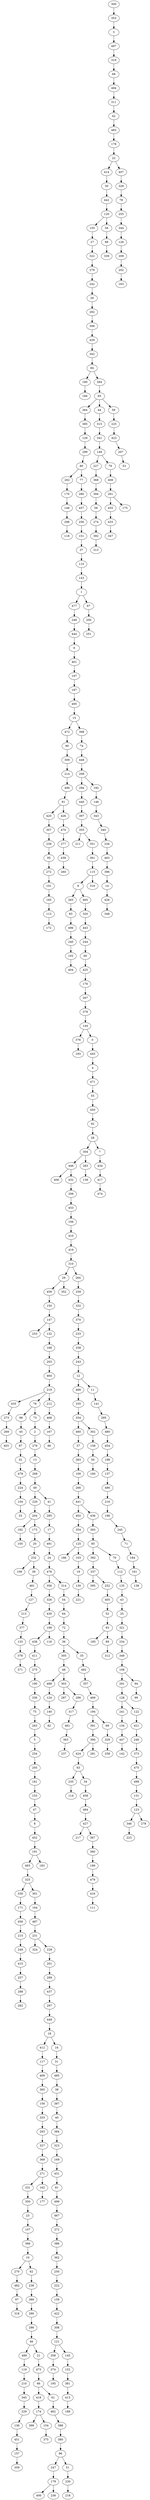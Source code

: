 digraph my_graph {
300 [label=300]
353 [label=353]
3 [label=3]
497 [label=497]
319 [label=319]
68 [label=68]
494 [label=494]
311 [label=311]
42 [label=42]
483 [label=483]
178 [label=178]
22 [label=22]
414 [label=414]
30 [label=30]
442 [label=442]
120 [label=120]
155 [label=155]
27 [label=27]
322 [label=322]
279 [label=279]
242 [label=242]
26 [label=26]
292 [label=292]
306 [label=306]
429 [label=429]
342 [label=342]
84 [label=84]
180 [label=180]
284 [label=284]
65 [label=65]
364 [label=364]
385 [label=385]
129 [label=129]
299 [label=299]
80 [label=80]
262 [label=262]
170 [label=170]
148 [label=148]
298 [label=298]
118 [label=118]
77 [label=77]
280 [label=280]
457 [label=457]
256 [label=256]
151 [label=151]
37 [label=37]
110 [label=110]
143 [label=143]
1 [label=1]
477 [label=477]
248 [label=248]
444 [label=444]
6 [label=6]
401 [label=401]
197 [label=197]
187 [label=187]
495 [label=495]
15 [label=15]
472 [label=472]
90 [label=90]
309 [label=309]
214 [label=214]
490 [label=490]
91 [label=91]
420 [label=420]
307 [label=307]
239 [label=239]
95 [label=95]
272 [label=272]
101 [label=101]
165 [label=165]
113 [label=113]
172 [label=172]
426 [label=426]
470 [label=470]
277 [label=277]
439 [label=439]
260 [label=260]
398 [label=398]
74 [label=74]
448 [label=448]
208 [label=208]
294 [label=294]
440 [label=440]
397 [label=397]
355 [label=355]
211 [label=211]
192 [label=192]
146 [label=146]
343 [label=343]
340 [label=340]
226 [label=226]
463 [label=463]
396 [label=396]
14 [label=14]
428 [label=428]
348 [label=348]
351 [label=351]
361 [label=361]
115 [label=115]
9 [label=9]
265 [label=265]
83 [label=83]
496 [label=496]
240 [label=240]
102 [label=102]
404 [label=404]
316 [label=316]
465 [label=465]
320 [label=320]
443 [label=443]
244 [label=244]
60 [label=60]
425 [label=425]
176 [label=176]
267 [label=267]
379 [label=379]
144 [label=144]
376 [label=376]
193 [label=193]
0 [label=0]
445 [label=445]
4 [label=4]
471 [label=471]
55 [label=55]
450 [label=450]
92 [label=92]
28 [label=28]
304 [label=304]
446 [label=446]
406 [label=406]
432 [label=432]
206 [label=206]
453 [label=453]
106 [label=106]
410 [label=410]
419 [label=419]
310 [label=310]
29 [label=29]
459 [label=459]
150 [label=150]
147 [label=147]
253 [label=253]
132 [label=132]
168 [label=168]
203 [label=203]
464 [label=464]
219 [label=219]
435 [label=435]
273 [label=273]
269 [label=269]
403 [label=403]
76 [label=76]
98 [label=98]
45 [label=45]
87 [label=87]
32 [label=32]
478 [label=478]
224 [label=224]
104 [label=104]
33 [label=33]
264 [label=264]
352 [label=352]
283 [label=283]
139 [label=139]
259 [label=259]
332 [label=332]
370 [label=370]
233 [label=233]
338 [label=338]
243 [label=243]
12 [label=12]
466 [label=466]
335 [label=335]
334 [label=334]
460 [label=460]
57 [label=57]
383 [label=383]
100 [label=100]
266 [label=266]
441 [label=441]
402 [label=402]
354 [label=354]
125 [label=125]
186 [label=186]
103 [label=103]
19 [label=19]
130 [label=130]
221 [label=221]
436 [label=436]
393 [label=393]
85 [label=85]
382 [label=382]
337 [label=337]
395 [label=395]
252 [label=252]
405 [label=405]
52 [label=52]
93 [label=93]
185 [label=185]
302 [label=302]
158 [label=158]
50 [label=50]
160 [label=160]
70 [label=70]
112 [label=112]
135 [label=135]
43 [label=43]
25 [label=25]
321 [label=321]
234 [label=234]
349 [label=349]
108 [label=108]
291 [label=291]
128 [label=128]
241 [label=241]
134 [label=134]
447 [label=447]
142 [label=142]
122 [label=122]
421 [label=421]
246 [label=246]
373 [label=373]
475 [label=475]
498 [label=498]
131 [label=131]
123 [label=123]
346 [label=346]
223 [label=223]
278 [label=278]
94 [label=94]
99 [label=99]
11 [label=11]
141 [label=141]
295 [label=295]
480 [label=480]
454 [label=454]
198 [label=198]
137 [label=137]
486 [label=486]
216 [label=216]
196 [label=196]
245 [label=245]
71 [label=71]
184 [label=184]
161 [label=161]
138 [label=138]
212 [label=212]
468 [label=468]
167 [label=167]
86 [label=86]
73 [label=73]
2 [label=2]
276 [label=276]
13 [label=13]
268 [label=268]
49 [label=49]
220 [label=220]
204 [label=204]
182 [label=182]
105 [label=105]
173 [label=173]
20 [label=20]
232 [label=232]
109 [label=109]
41 [label=41]
285 [label=285]
17 [label=17]
491 [label=491]
24 [label=24]
476 [label=476]
356 [label=356]
326 [label=326]
430 [label=430]
199 [label=199]
438 [label=438]
116 [label=116]
314 [label=314]
54 [label=54]
64 [label=64]
72 [label=72]
36 [label=36]
305 [label=305]
48 [label=48]
488 [label=488]
124 [label=124]
140 [label=140]
82 [label=82]
303 [label=303]
287 [label=287]
39 [label=39]
481 [label=481]
127 [label=127]
213 [label=213]
377 [label=377]
133 [label=133]
378 [label=378]
371 [label=371]
7 [label=7]
434 [label=434]
417 [label=417]
474 [label=474]
411 [label=411]
275 [label=275]
190 [label=190]
336 [label=336]
75 [label=75]
263 [label=263]
5 [label=5]
254 [label=254]
205 [label=205]
181 [label=181]
153 [label=153]
47 [label=47]
8 [label=8]
452 [label=452]
191 [label=191]
493 [label=493]
325 [label=325]
330 [label=330]
171 [label=171]
456 [label=456]
215 [label=215]
249 [label=249]
415 [label=415]
257 [label=257]
288 [label=288]
282 [label=282]
301 [label=301]
164 [label=164]
487 [label=487]
231 [label=231]
324 [label=324]
228 [label=228]
201 [label=201]
289 [label=289]
437 [label=437]
297 [label=297]
449 [label=449]
18 [label=18]
412 [label=412]
117 [label=117]
409 [label=409]
365 [label=365]
156 [label=156]
333 [label=333]
293 [label=293]
327 [label=327]
369 [label=369]
271 [label=271]
331 [label=331]
350 [label=350]
23 [label=23]
107 [label=107]
366 [label=366]
10 [label=10]
270 [label=270]
482 [label=482]
97 [label=97]
318 [label=318]
162 [label=162]
177 [label=177]
183 [label=183]
16 [label=16]
31 [label=31]
485 [label=485]
38 [label=38]
387 [label=387]
40 [label=40]
384 [label=384]
323 [label=323]
169 [label=169]
431 [label=431]
81 [label=81]
499 [label=499]
467 [label=467]
372 [label=372]
386 [label=386]
362 [label=362]
250 [label=250]
222 [label=222]
159 [label=159]
422 [label=422]
308 [label=308]
121 [label=121]
358 [label=358]
374 [label=374]
195 [label=195]
145 [label=145]
152 [label=152]
381 [label=381]
413 [label=413]
188 [label=188]
62 [label=62]
238 [label=238]
389 [label=389]
290 [label=290]
286 [label=286]
46 [label=46]
489 [label=489]
119 [label=119]
210 [label=210]
345 [label=345]
229 [label=229]
136 [label=136]
451 [label=451]
157 [label=157]
359 [label=359]
21 [label=21]
473 [label=473]
66 [label=66]
418 [label=418]
174 [label=174]
399 [label=399]
154 [label=154]
375 [label=375]
61 [label=61]
462 [label=462]
388 [label=388]
380 [label=380]
96 [label=96]
247 [label=247]
179 [label=179]
400 [label=400]
236 [label=236]
51 [label=51]
230 [label=230]
218 [label=218]
296 [label=296]
317 [label=317]
461 [label=461]
363 [label=363]
237 [label=237]
89 [label=89]
312 [label=312]
35 [label=35]
492 [label=492]
357 [label=357]
469 [label=469]
194 [label=194]
391 [label=391]
390 [label=390]
424 [label=424]
63 [label=63]
235 [label=235]
114 [label=114]
281 [label=281]
69 [label=69]
329 [label=329]
258 [label=258]
34 [label=34]
458 [label=458]
484 [label=484]
427 [label=427]
217 [label=217]
367 [label=367]
360 [label=360]
189 [label=189]
479 [label=479]
416 [label=416]
111 [label=111]
67 [label=67]
200 [label=200]
251 [label=251]
166 [label=166]
44 [label=44]
315 [label=315]
341 [label=341]
149 [label=149]
227 [label=227]
368 [label=368]
394 [label=394]
58 [label=58]
274 [label=274]
392 [label=392]
313 [label=313]
79 [label=79]
408 [label=408]
261 [label=261]
455 [label=455]
433 [label=433]
347 [label=347]
175 [label=175]
59 [label=59]
225 [label=225]
423 [label=423]
207 [label=207]
53 [label=53]
56 [label=56]
88 [label=88]
339 [label=339]
407 [label=407]
328 [label=328]
78 [label=78]
255 [label=255]
344 [label=344]
126 [label=126]
209 [label=209]
202 [label=202]
163 [label=163]
300->353
353->3
3->497
497->319
319->68
68->494
494->311
311->42
42->483
483->178
178->22
22->414
414->30
30->442
442->120
120->155
155->27
27->322
322->279
279->242
242->26
26->292
292->306
306->429
429->342
342->84
84->180
84->284
284->65
65->364
364->385
385->129
129->299
299->80
80->262
262->170
170->148
148->298
298->118
80->77
77->280
280->457
457->256
256->151
151->37
37->110
110->143
143->1
1->477
477->248
248->444
444->6
6->401
401->197
197->187
187->495
495->15
15->472
472->90
90->309
309->214
214->490
490->91
91->420
420->307
307->239
239->95
95->272
272->101
101->165
165->113
113->172
91->426
426->470
470->277
277->439
439->260
15->398
398->74
74->448
448->208
208->294
294->440
440->397
397->355
355->211
208->192
192->146
146->343
343->340
340->226
226->463
463->396
396->14
14->428
428->348
355->351
351->361
361->115
115->9
9->265
265->83
83->496
496->240
240->102
102->404
115->316
9->465
465->320
320->443
443->244
244->60
60->425
425->176
176->267
267->379
379->144
144->376
376->193
144->0
0->445
445->4
4->471
471->55
55->450
450->92
92->28
28->304
304->446
446->406
446->432
432->206
206->453
453->106
106->410
410->419
419->310
310->29
29->459
459->150
150->147
147->253
147->132
132->168
168->203
203->464
464->219
219->435
435->273
273->269
269->403
219->76
76->98
98->45
45->87
87->32
32->478
478->224
224->104
104->33
310->264
29->352
304->283
283->139
264->259
259->332
332->370
370->233
233->338
338->243
243->12
12->466
466->335
335->334
334->460
460->57
57->383
383->100
100->266
266->441
441->402
402->354
354->125
125->186
125->103
103->19
19->130
130->221
441->436
436->393
393->85
85->382
382->337
337->395
337->252
252->405
405->52
52->93
93->185
334->302
302->158
158->50
50->160
85->70
70->112
112->135
135->43
43->25
25->321
321->234
234->349
349->108
108->291
291->128
128->241
241->134
134->447
447->142
128->122
122->421
421->246
246->373
373->475
475->498
498->131
131->123
123->346
346->223
123->278
108->94
94->99
12->11
11->141
141->295
295->480
480->454
454->198
198->137
137->486
486->216
216->196
196->245
245->71
71->184
184->161
161->138
219->212
212->468
468->167
167->86
76->73
73->2
2->276
276->13
13->268
268->49
49->220
220->204
204->182
182->105
204->173
173->20
20->232
232->109
49->41
41->285
285->17
17->491
491->24
24->476
476->356
356->326
326->430
430->199
199->438
199->116
476->314
314->54
54->64
64->72
72->36
36->305
305->48
48->488
488->124
124->140
140->82
48->303
303->287
232->39
39->481
481->127
127->213
213->377
377->133
133->378
378->371
28->7
7->434
434->417
417->474
438->411
411->275
275->190
190->336
336->75
75->263
263->5
5->254
254->205
205->181
181->153
153->47
47->8
8->452
452->191
191->493
493->325
325->330
330->171
171->456
456->215
215->249
249->415
415->257
257->288
288->282
325->301
301->164
164->487
487->231
231->324
231->228
228->201
201->289
289->437
437->297
297->449
449->18
18->412
412->117
117->409
409->365
365->156
156->333
333->293
293->327
327->369
369->271
271->331
331->350
350->23
23->107
107->366
366->10
10->270
270->482
482->97
97->318
271->162
162->177
191->183
18->16
16->31
31->485
485->38
38->387
387->40
40->384
384->323
323->169
169->431
431->81
81->499
499->467
467->372
372->386
386->362
362->250
250->222
222->159
159->422
422->308
308->121
121->358
358->374
374->195
121->145
145->152
152->381
381->413
413->188
10->62
62->238
238->389
389->290
290->286
286->46
46->489
489->119
119->210
210->345
345->229
229->136
136->451
451->157
157->359
46->21
21->473
473->66
66->418
418->174
174->399
174->154
154->375
66->61
61->462
462->388
388->380
380->96
96->247
247->179
179->400
179->236
96->51
51->230
230->218
303->296
296->317
317->461
461->363
363->237
93->89
89->312
36->35
35->492
492->357
357->469
469->194
194->391
391->390
390->424
424->63
63->235
235->114
390->281
194->69
69->329
329->258
63->34
34->458
458->484
484->427
427->217
427->367
367->360
360->189
189->479
479->416
416->111
1->67
67->200
200->251
180->166
65->44
44->315
315->341
341->149
149->227
227->368
368->394
394->58
58->274
274->392
392->313
149->79
79->408
408->261
261->455
455->433
433->347
261->175
65->59
59->225
225->423
423->207
207->53
120->56
56->88
88->339
22->407
407->328
328->78
78->255
255->344
344->126
126->209
209->202
202->163
}